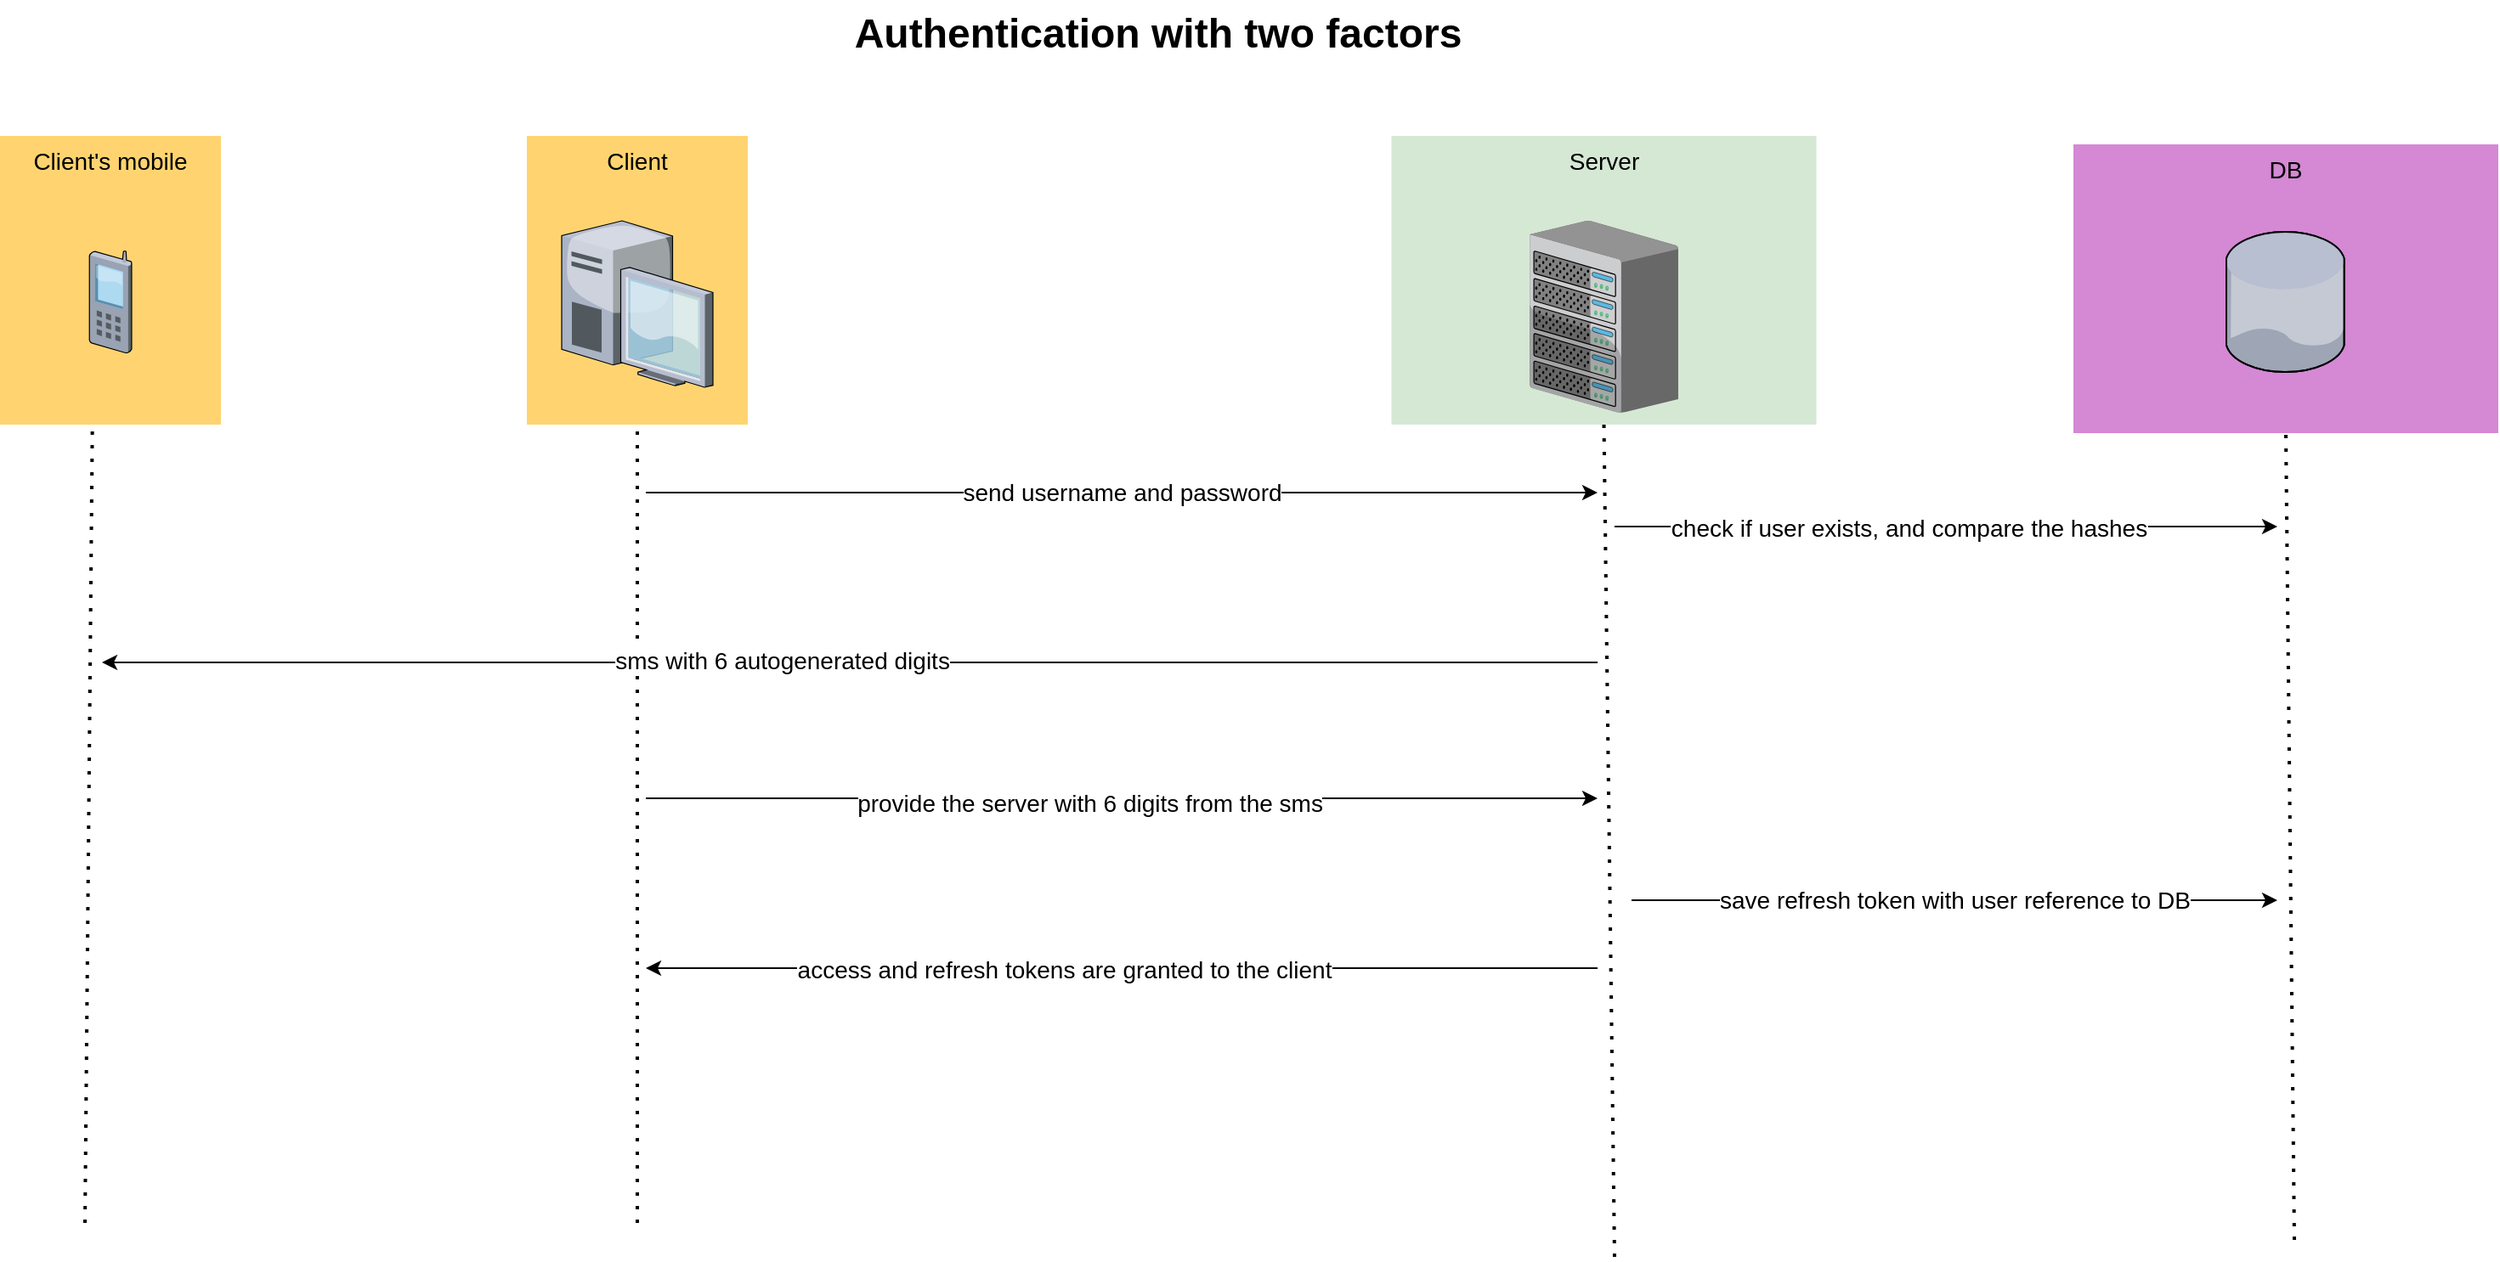 <mxfile version="15.9.1" type="github">
  <diagram name="Page-1" id="e3a06f82-3646-2815-327d-82caf3d4e204">
    <mxGraphModel dx="1790" dy="769" grid="1" gridSize="10" guides="1" tooltips="1" connect="1" arrows="1" fold="1" page="1" pageScale="1.5" pageWidth="1169" pageHeight="826" background="none" math="0" shadow="0">
      <root>
        <mxCell id="0" style=";html=1;" />
        <mxCell id="1" style=";html=1;" parent="0" />
        <mxCell id="6a7d8f32e03d9370-60" value="Server" style="whiteSpace=wrap;html=1;fillColor=#d5e8d4;fontSize=14;strokeColor=none;verticalAlign=top;" parent="1" vertex="1">
          <mxGeometry x="928.75" y="110" width="250" height="170" as="geometry" />
        </mxCell>
        <mxCell id="6a7d8f32e03d9370-57" value="Client" style="whiteSpace=wrap;html=1;fillColor=#FFD470;gradientColor=none;fontSize=14;strokeColor=none;verticalAlign=top;" parent="1" vertex="1">
          <mxGeometry x="420" y="110" width="130" height="170" as="geometry" />
        </mxCell>
        <mxCell id="6a7d8f32e03d9370-5" value="" style="verticalLabelPosition=bottom;aspect=fixed;html=1;verticalAlign=top;strokeColor=none;shape=mxgraph.citrix.desktop;fillColor=#66B2FF;gradientColor=#0066CC;fontSize=14;" parent="1" vertex="1">
          <mxGeometry x="440.5" y="160.0" width="89" height="98" as="geometry" />
        </mxCell>
        <mxCell id="6a7d8f32e03d9370-16" value="" style="verticalLabelPosition=bottom;aspect=fixed;html=1;verticalAlign=top;strokeColor=none;shape=mxgraph.citrix.chassis;fillColor=#66B2FF;gradientColor=#0066CC;fontSize=14;" parent="1" vertex="1">
          <mxGeometry x="1010" y="160" width="87.5" height="112.95" as="geometry" />
        </mxCell>
        <mxCell id="6a7d8f32e03d9370-62" value="Authentication with two factors" style="text;strokeColor=none;fillColor=none;html=1;fontSize=24;fontStyle=1;verticalAlign=middle;align=center;" parent="1" vertex="1">
          <mxGeometry x="360" y="30" width="861" height="40" as="geometry" />
        </mxCell>
        <mxCell id="fToxeknMFW7TYimRNvvJ-4" style="edgeStyle=none;rounded=0;html=1;startSize=10;endSize=10;jettySize=auto;orthogonalLoop=1;fontSize=14;endArrow=none;endFill=0;strokeWidth=2;startArrow=none;" edge="1" parent="1" source="fToxeknMFW7TYimRNvvJ-14" target="fToxeknMFW7TYimRNvvJ-3">
          <mxGeometry relative="1" as="geometry">
            <mxPoint x="1140" y="345" as="sourcePoint" />
            <mxPoint x="1335" y="355.365" as="targetPoint" />
            <Array as="points" />
          </mxGeometry>
        </mxCell>
        <mxCell id="fToxeknMFW7TYimRNvvJ-8" value="" style="endArrow=none;dashed=1;html=1;dashPattern=1 3;strokeWidth=2;rounded=0;entryX=0.5;entryY=1;entryDx=0;entryDy=0;" edge="1" parent="1" target="6a7d8f32e03d9370-57">
          <mxGeometry width="50" height="50" relative="1" as="geometry">
            <mxPoint x="485" y="750" as="sourcePoint" />
            <mxPoint x="510" y="320" as="targetPoint" />
          </mxGeometry>
        </mxCell>
        <mxCell id="fToxeknMFW7TYimRNvvJ-9" value="" style="endArrow=none;dashed=1;html=1;dashPattern=1 3;strokeWidth=2;rounded=0;entryX=0.5;entryY=1;entryDx=0;entryDy=0;" edge="1" parent="1" target="6a7d8f32e03d9370-60">
          <mxGeometry width="50" height="50" relative="1" as="geometry">
            <mxPoint x="1060" y="770" as="sourcePoint" />
            <mxPoint x="900" y="440" as="targetPoint" />
          </mxGeometry>
        </mxCell>
        <mxCell id="fToxeknMFW7TYimRNvvJ-14" value="DB" style="whiteSpace=wrap;html=1;fillColor=#d588d4;fontSize=14;strokeColor=none;verticalAlign=top;" vertex="1" parent="1">
          <mxGeometry x="1330" y="115" width="250" height="170" as="geometry" />
        </mxCell>
        <mxCell id="fToxeknMFW7TYimRNvvJ-3" value="" style="verticalLabelPosition=bottom;sketch=0;aspect=fixed;html=1;verticalAlign=top;strokeColor=none;align=center;outlineConnect=0;shape=mxgraph.citrix.database;" vertex="1" parent="1">
          <mxGeometry x="1419.93" y="166.5" width="70.13" height="82.5" as="geometry" />
        </mxCell>
        <mxCell id="fToxeknMFW7TYimRNvvJ-17" value="" style="endArrow=none;dashed=1;html=1;dashPattern=1 3;strokeWidth=2;rounded=0;fontSize=14;entryX=0.5;entryY=1;entryDx=0;entryDy=0;" edge="1" parent="1" target="fToxeknMFW7TYimRNvvJ-14">
          <mxGeometry width="50" height="50" relative="1" as="geometry">
            <mxPoint x="1460" y="760" as="sourcePoint" />
            <mxPoint x="910" y="440" as="targetPoint" />
          </mxGeometry>
        </mxCell>
        <mxCell id="fToxeknMFW7TYimRNvvJ-18" value="" style="endArrow=classic;html=1;rounded=0;fontSize=14;" edge="1" parent="1">
          <mxGeometry width="50" height="50" relative="1" as="geometry">
            <mxPoint x="1060" y="340" as="sourcePoint" />
            <mxPoint x="1450" y="340" as="targetPoint" />
          </mxGeometry>
        </mxCell>
        <mxCell id="fToxeknMFW7TYimRNvvJ-19" value="check if user exists, and compare the hashes" style="edgeLabel;html=1;align=center;verticalAlign=middle;resizable=0;points=[];fontSize=14;" vertex="1" connectable="0" parent="fToxeknMFW7TYimRNvvJ-18">
          <mxGeometry x="-0.115" y="-1" relative="1" as="geometry">
            <mxPoint as="offset" />
          </mxGeometry>
        </mxCell>
        <mxCell id="fToxeknMFW7TYimRNvvJ-20" value="" style="endArrow=classic;html=1;rounded=0;fontSize=14;" edge="1" parent="1">
          <mxGeometry width="50" height="50" relative="1" as="geometry">
            <mxPoint x="1050" y="420" as="sourcePoint" />
            <mxPoint x="170" y="420" as="targetPoint" />
            <Array as="points">
              <mxPoint x="780" y="420" />
            </Array>
          </mxGeometry>
        </mxCell>
        <mxCell id="fToxeknMFW7TYimRNvvJ-27" value="sms with 6 autogenerated digits" style="edgeLabel;html=1;align=center;verticalAlign=middle;resizable=0;points=[];fontSize=14;" vertex="1" connectable="0" parent="fToxeknMFW7TYimRNvvJ-20">
          <mxGeometry x="0.092" y="-1" relative="1" as="geometry">
            <mxPoint as="offset" />
          </mxGeometry>
        </mxCell>
        <mxCell id="fToxeknMFW7TYimRNvvJ-21" value="Client&#39;s mobile" style="whiteSpace=wrap;html=1;fillColor=#FFD470;gradientColor=none;fontSize=14;strokeColor=none;verticalAlign=top;" vertex="1" parent="1">
          <mxGeometry x="110" y="110" width="130" height="170" as="geometry" />
        </mxCell>
        <mxCell id="fToxeknMFW7TYimRNvvJ-23" value="" style="verticalLabelPosition=bottom;sketch=0;aspect=fixed;html=1;verticalAlign=top;strokeColor=none;align=center;outlineConnect=0;shape=mxgraph.citrix.cell_phone;fontSize=14;fillColor=#d5e8d4;" vertex="1" parent="1">
          <mxGeometry x="162.5" y="177.75" width="25" height="60" as="geometry" />
        </mxCell>
        <mxCell id="fToxeknMFW7TYimRNvvJ-26" value="" style="endArrow=none;dashed=1;html=1;dashPattern=1 3;strokeWidth=2;rounded=0;fontSize=14;entryX=0.418;entryY=1.008;entryDx=0;entryDy=0;entryPerimeter=0;" edge="1" parent="1" target="fToxeknMFW7TYimRNvvJ-21">
          <mxGeometry width="50" height="50" relative="1" as="geometry">
            <mxPoint x="160" y="750" as="sourcePoint" />
            <mxPoint x="260" y="460" as="targetPoint" />
          </mxGeometry>
        </mxCell>
        <mxCell id="fToxeknMFW7TYimRNvvJ-28" value="" style="endArrow=classic;html=1;rounded=0;fontSize=14;" edge="1" parent="1">
          <mxGeometry width="50" height="50" relative="1" as="geometry">
            <mxPoint x="490" y="500" as="sourcePoint" />
            <mxPoint x="1050" y="500" as="targetPoint" />
            <Array as="points" />
          </mxGeometry>
        </mxCell>
        <mxCell id="fToxeknMFW7TYimRNvvJ-29" value="provide the server with 6 digits from the sms" style="edgeLabel;html=1;align=center;verticalAlign=middle;resizable=0;points=[];fontSize=14;" vertex="1" connectable="0" parent="fToxeknMFW7TYimRNvvJ-28">
          <mxGeometry x="-0.068" y="-3" relative="1" as="geometry">
            <mxPoint as="offset" />
          </mxGeometry>
        </mxCell>
        <mxCell id="fToxeknMFW7TYimRNvvJ-30" value="" style="endArrow=classic;html=1;rounded=0;fontSize=14;" edge="1" parent="1">
          <mxGeometry width="50" height="50" relative="1" as="geometry">
            <mxPoint x="1050" y="600" as="sourcePoint" />
            <mxPoint x="490" y="600" as="targetPoint" />
          </mxGeometry>
        </mxCell>
        <mxCell id="fToxeknMFW7TYimRNvvJ-31" value="access and refresh tokens are granted to the client" style="edgeLabel;html=1;align=center;verticalAlign=middle;resizable=0;points=[];fontSize=14;" vertex="1" connectable="0" parent="fToxeknMFW7TYimRNvvJ-30">
          <mxGeometry x="0.141" y="1" relative="1" as="geometry">
            <mxPoint x="5" as="offset" />
          </mxGeometry>
        </mxCell>
        <mxCell id="fToxeknMFW7TYimRNvvJ-32" value="save refresh token with user reference to DB" style="endArrow=classic;html=1;rounded=0;fontSize=14;" edge="1" parent="1">
          <mxGeometry width="50" height="50" relative="1" as="geometry">
            <mxPoint x="1070" y="560" as="sourcePoint" />
            <mxPoint x="1450" y="560" as="targetPoint" />
          </mxGeometry>
        </mxCell>
        <mxCell id="fToxeknMFW7TYimRNvvJ-33" value="send username and password" style="endArrow=classic;html=1;rounded=0;fontSize=14;" edge="1" parent="1">
          <mxGeometry width="50" height="50" relative="1" as="geometry">
            <mxPoint x="490" y="320" as="sourcePoint" />
            <mxPoint x="1050" y="320" as="targetPoint" />
          </mxGeometry>
        </mxCell>
      </root>
    </mxGraphModel>
  </diagram>
</mxfile>
